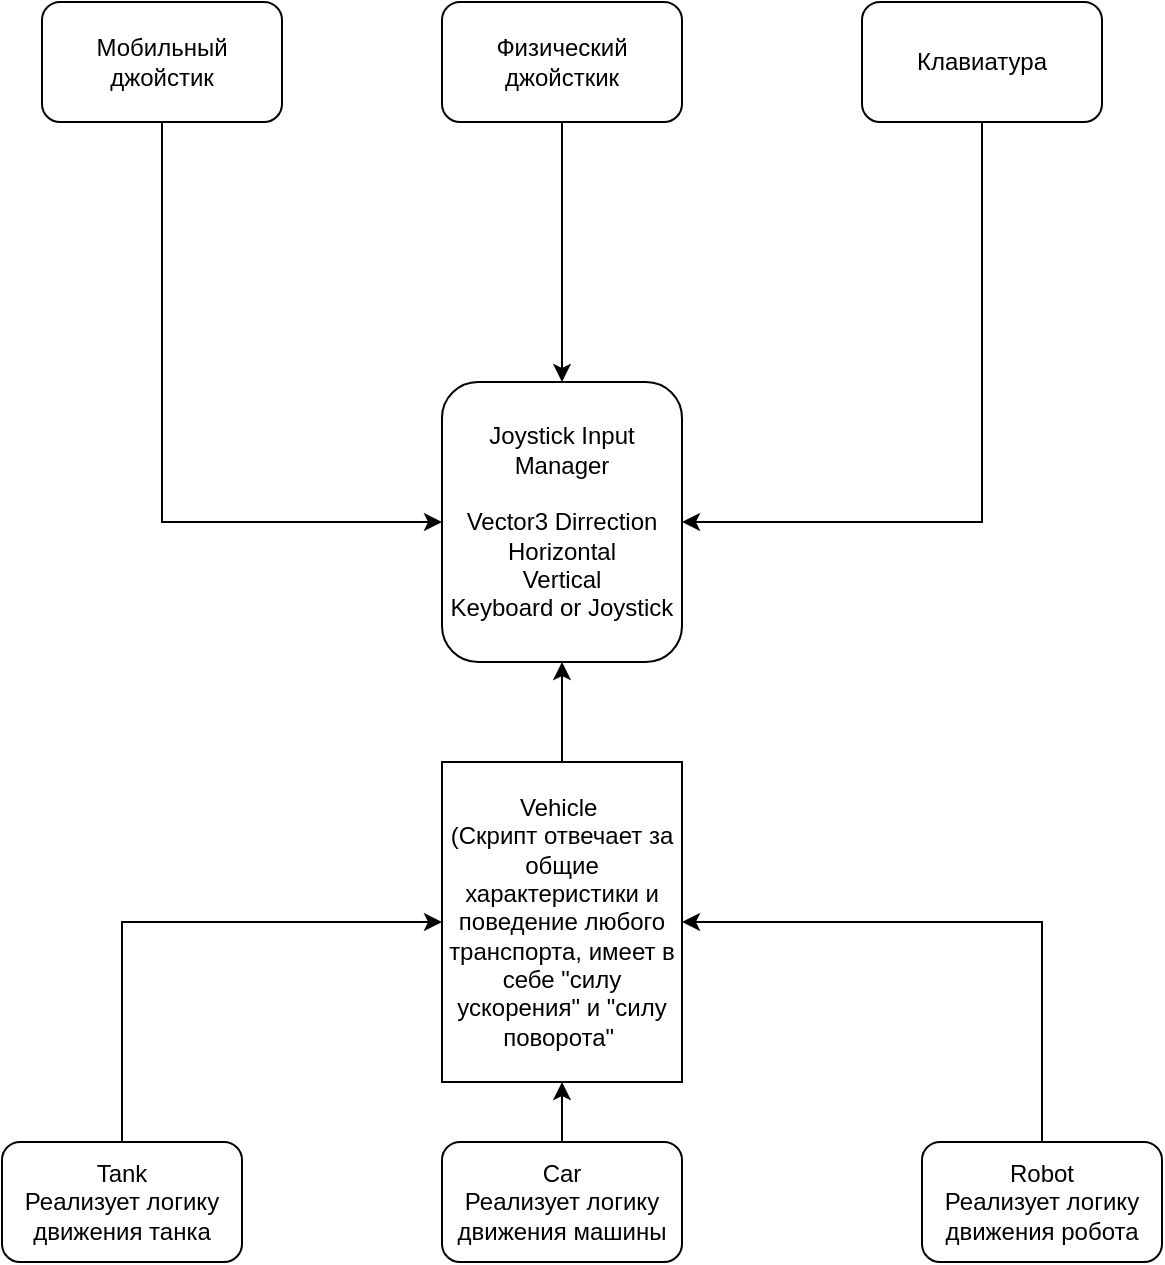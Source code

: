 <mxfile version="15.5.4" type="device"><diagram id="kHC48MarmEhejbIq2sH6" name="Page-1"><mxGraphModel dx="1038" dy="547" grid="1" gridSize="10" guides="1" tooltips="1" connect="1" arrows="1" fold="1" page="1" pageScale="1" pageWidth="827" pageHeight="1169" math="0" shadow="0"><root><mxCell id="0"/><mxCell id="1" parent="0"/><mxCell id="RUuZwyvVEI0nl_0P8ogM-1" value="Joystick Input Manager&lt;br&gt;&lt;br&gt;Vector3 Dirrection&lt;br&gt;Horizontal&lt;br&gt;Vertical&lt;br&gt;Keyboard or Joystick" style="rounded=1;whiteSpace=wrap;html=1;" vertex="1" parent="1"><mxGeometry x="360" y="270" width="120" height="140" as="geometry"/></mxCell><mxCell id="RUuZwyvVEI0nl_0P8ogM-8" style="edgeStyle=orthogonalEdgeStyle;rounded=0;orthogonalLoop=1;jettySize=auto;html=1;exitX=0.5;exitY=1;exitDx=0;exitDy=0;entryX=0;entryY=0.5;entryDx=0;entryDy=0;" edge="1" parent="1" source="RUuZwyvVEI0nl_0P8ogM-2" target="RUuZwyvVEI0nl_0P8ogM-1"><mxGeometry relative="1" as="geometry"/></mxCell><mxCell id="RUuZwyvVEI0nl_0P8ogM-2" value="Мобильный джойстик" style="rounded=1;whiteSpace=wrap;html=1;" vertex="1" parent="1"><mxGeometry x="160" y="80" width="120" height="60" as="geometry"/></mxCell><mxCell id="RUuZwyvVEI0nl_0P8ogM-7" style="edgeStyle=orthogonalEdgeStyle;rounded=0;orthogonalLoop=1;jettySize=auto;html=1;exitX=0.5;exitY=1;exitDx=0;exitDy=0;entryX=0.5;entryY=0;entryDx=0;entryDy=0;" edge="1" parent="1" source="RUuZwyvVEI0nl_0P8ogM-3" target="RUuZwyvVEI0nl_0P8ogM-1"><mxGeometry relative="1" as="geometry"/></mxCell><mxCell id="RUuZwyvVEI0nl_0P8ogM-3" value="Физический джойсткик" style="rounded=1;whiteSpace=wrap;html=1;" vertex="1" parent="1"><mxGeometry x="360" y="80" width="120" height="60" as="geometry"/></mxCell><mxCell id="RUuZwyvVEI0nl_0P8ogM-6" style="edgeStyle=orthogonalEdgeStyle;rounded=0;orthogonalLoop=1;jettySize=auto;html=1;exitX=0.5;exitY=1;exitDx=0;exitDy=0;entryX=1;entryY=0.5;entryDx=0;entryDy=0;" edge="1" parent="1" source="RUuZwyvVEI0nl_0P8ogM-4" target="RUuZwyvVEI0nl_0P8ogM-1"><mxGeometry relative="1" as="geometry"/></mxCell><mxCell id="RUuZwyvVEI0nl_0P8ogM-4" value="Клавиатура" style="rounded=1;whiteSpace=wrap;html=1;" vertex="1" parent="1"><mxGeometry x="570" y="80" width="120" height="60" as="geometry"/></mxCell><mxCell id="RUuZwyvVEI0nl_0P8ogM-14" style="edgeStyle=orthogonalEdgeStyle;rounded=0;orthogonalLoop=1;jettySize=auto;html=1;exitX=0.5;exitY=0;exitDx=0;exitDy=0;entryX=0.5;entryY=1;entryDx=0;entryDy=0;" edge="1" parent="1" source="RUuZwyvVEI0nl_0P8ogM-9" target="RUuZwyvVEI0nl_0P8ogM-1"><mxGeometry relative="1" as="geometry"/></mxCell><mxCell id="RUuZwyvVEI0nl_0P8ogM-9" value="Vehicle&amp;nbsp;&lt;br&gt;(Скрипт отвечает за общие характеристики и поведение любого транспорта, имеет в себе &quot;силу ускорения&quot; и &quot;силу поворота&quot;&amp;nbsp;" style="rounded=0;whiteSpace=wrap;html=1;" vertex="1" parent="1"><mxGeometry x="360" y="460" width="120" height="160" as="geometry"/></mxCell><mxCell id="RUuZwyvVEI0nl_0P8ogM-15" style="edgeStyle=orthogonalEdgeStyle;rounded=0;orthogonalLoop=1;jettySize=auto;html=1;exitX=0.5;exitY=0;exitDx=0;exitDy=0;entryX=0;entryY=0.5;entryDx=0;entryDy=0;" edge="1" parent="1" source="RUuZwyvVEI0nl_0P8ogM-11" target="RUuZwyvVEI0nl_0P8ogM-9"><mxGeometry relative="1" as="geometry"/></mxCell><mxCell id="RUuZwyvVEI0nl_0P8ogM-11" value="Tank&lt;br&gt;Реализует логику движения танка" style="rounded=1;whiteSpace=wrap;html=1;" vertex="1" parent="1"><mxGeometry x="140" y="650" width="120" height="60" as="geometry"/></mxCell><mxCell id="RUuZwyvVEI0nl_0P8ogM-16" style="edgeStyle=orthogonalEdgeStyle;rounded=0;orthogonalLoop=1;jettySize=auto;html=1;exitX=0.5;exitY=0;exitDx=0;exitDy=0;entryX=0.5;entryY=1;entryDx=0;entryDy=0;" edge="1" parent="1" source="RUuZwyvVEI0nl_0P8ogM-12" target="RUuZwyvVEI0nl_0P8ogM-9"><mxGeometry relative="1" as="geometry"/></mxCell><mxCell id="RUuZwyvVEI0nl_0P8ogM-12" value="Car&lt;br&gt;Реализует логику движения машины" style="rounded=1;whiteSpace=wrap;html=1;" vertex="1" parent="1"><mxGeometry x="360" y="650" width="120" height="60" as="geometry"/></mxCell><mxCell id="RUuZwyvVEI0nl_0P8ogM-17" style="edgeStyle=orthogonalEdgeStyle;rounded=0;orthogonalLoop=1;jettySize=auto;html=1;exitX=0.5;exitY=0;exitDx=0;exitDy=0;entryX=1;entryY=0.5;entryDx=0;entryDy=0;" edge="1" parent="1" source="RUuZwyvVEI0nl_0P8ogM-13" target="RUuZwyvVEI0nl_0P8ogM-9"><mxGeometry relative="1" as="geometry"/></mxCell><mxCell id="RUuZwyvVEI0nl_0P8ogM-13" value="Robot&lt;br&gt;Реализует логику движения робота" style="rounded=1;whiteSpace=wrap;html=1;" vertex="1" parent="1"><mxGeometry x="600" y="650" width="120" height="60" as="geometry"/></mxCell></root></mxGraphModel></diagram></mxfile>
